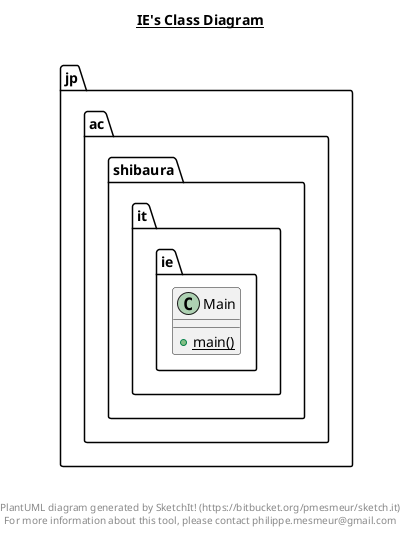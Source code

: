 @startuml

title __IE's Class Diagram__\n

  namespace jp.ac.shibaura.it.ie {
    class jp.ac.shibaura.it.ie.Main {
        {static} + main()
    }
  }
  



right footer


PlantUML diagram generated by SketchIt! (https://bitbucket.org/pmesmeur/sketch.it)
For more information about this tool, please contact philippe.mesmeur@gmail.com
endfooter

@enduml
